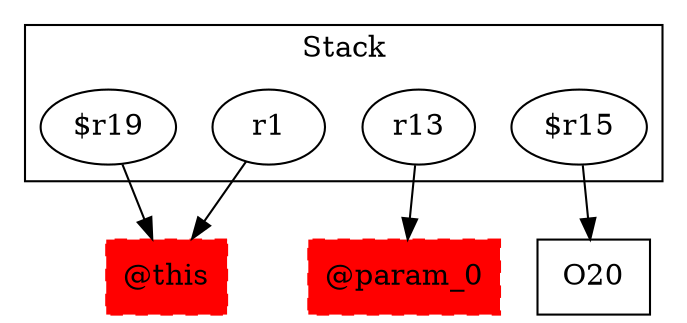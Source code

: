 digraph sample {
  rankDir="LR";
  subgraph cluster_0 {
    label="Stack"
    "r1"; "r13"; "$r15"; "$r19"; 
  }
  "r1" -> { "@this"[shape=box]};
  "r13" -> { "@param_0"[shape=box]};
  "$r15" -> { O20[shape=box]};
  "$r19" -> { "@this"[shape=box]};
  "@this"[shape=box, style="filled,dashed"];
  "@param_0"[shape=box, style="filled,dashed"];
  "@this"[color="red"];
  "@param_0"[color="red"];
}
